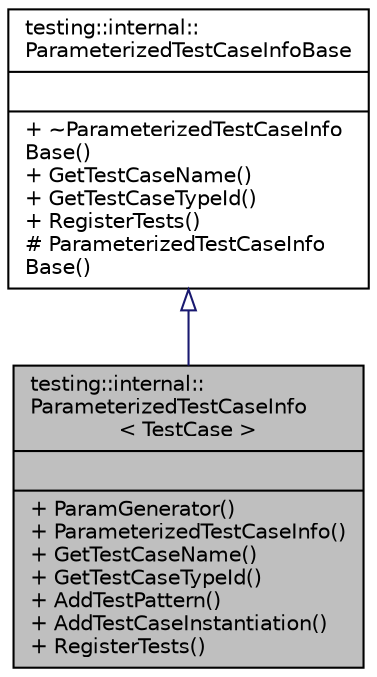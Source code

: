 digraph "testing::internal::ParameterizedTestCaseInfo&lt; TestCase &gt;"
{
 // LATEX_PDF_SIZE
  edge [fontname="Helvetica",fontsize="10",labelfontname="Helvetica",labelfontsize="10"];
  node [fontname="Helvetica",fontsize="10",shape=record];
  Node1 [label="{testing::internal::\lParameterizedTestCaseInfo\l\< TestCase \>\n||+ ParamGenerator()\l+ ParameterizedTestCaseInfo()\l+ GetTestCaseName()\l+ GetTestCaseTypeId()\l+ AddTestPattern()\l+ AddTestCaseInstantiation()\l+ RegisterTests()\l}",height=0.2,width=0.4,color="black", fillcolor="grey75", style="filled", fontcolor="black",tooltip=" "];
  Node2 -> Node1 [dir="back",color="midnightblue",fontsize="10",style="solid",arrowtail="onormal",fontname="Helvetica"];
  Node2 [label="{testing::internal::\lParameterizedTestCaseInfoBase\n||+ ~ParameterizedTestCaseInfo\lBase()\l+ GetTestCaseName()\l+ GetTestCaseTypeId()\l+ RegisterTests()\l# ParameterizedTestCaseInfo\lBase()\l}",height=0.2,width=0.4,color="black", fillcolor="white", style="filled",URL="$classtesting_1_1internal_1_1_parameterized_test_case_info_base.html",tooltip=" "];
}

